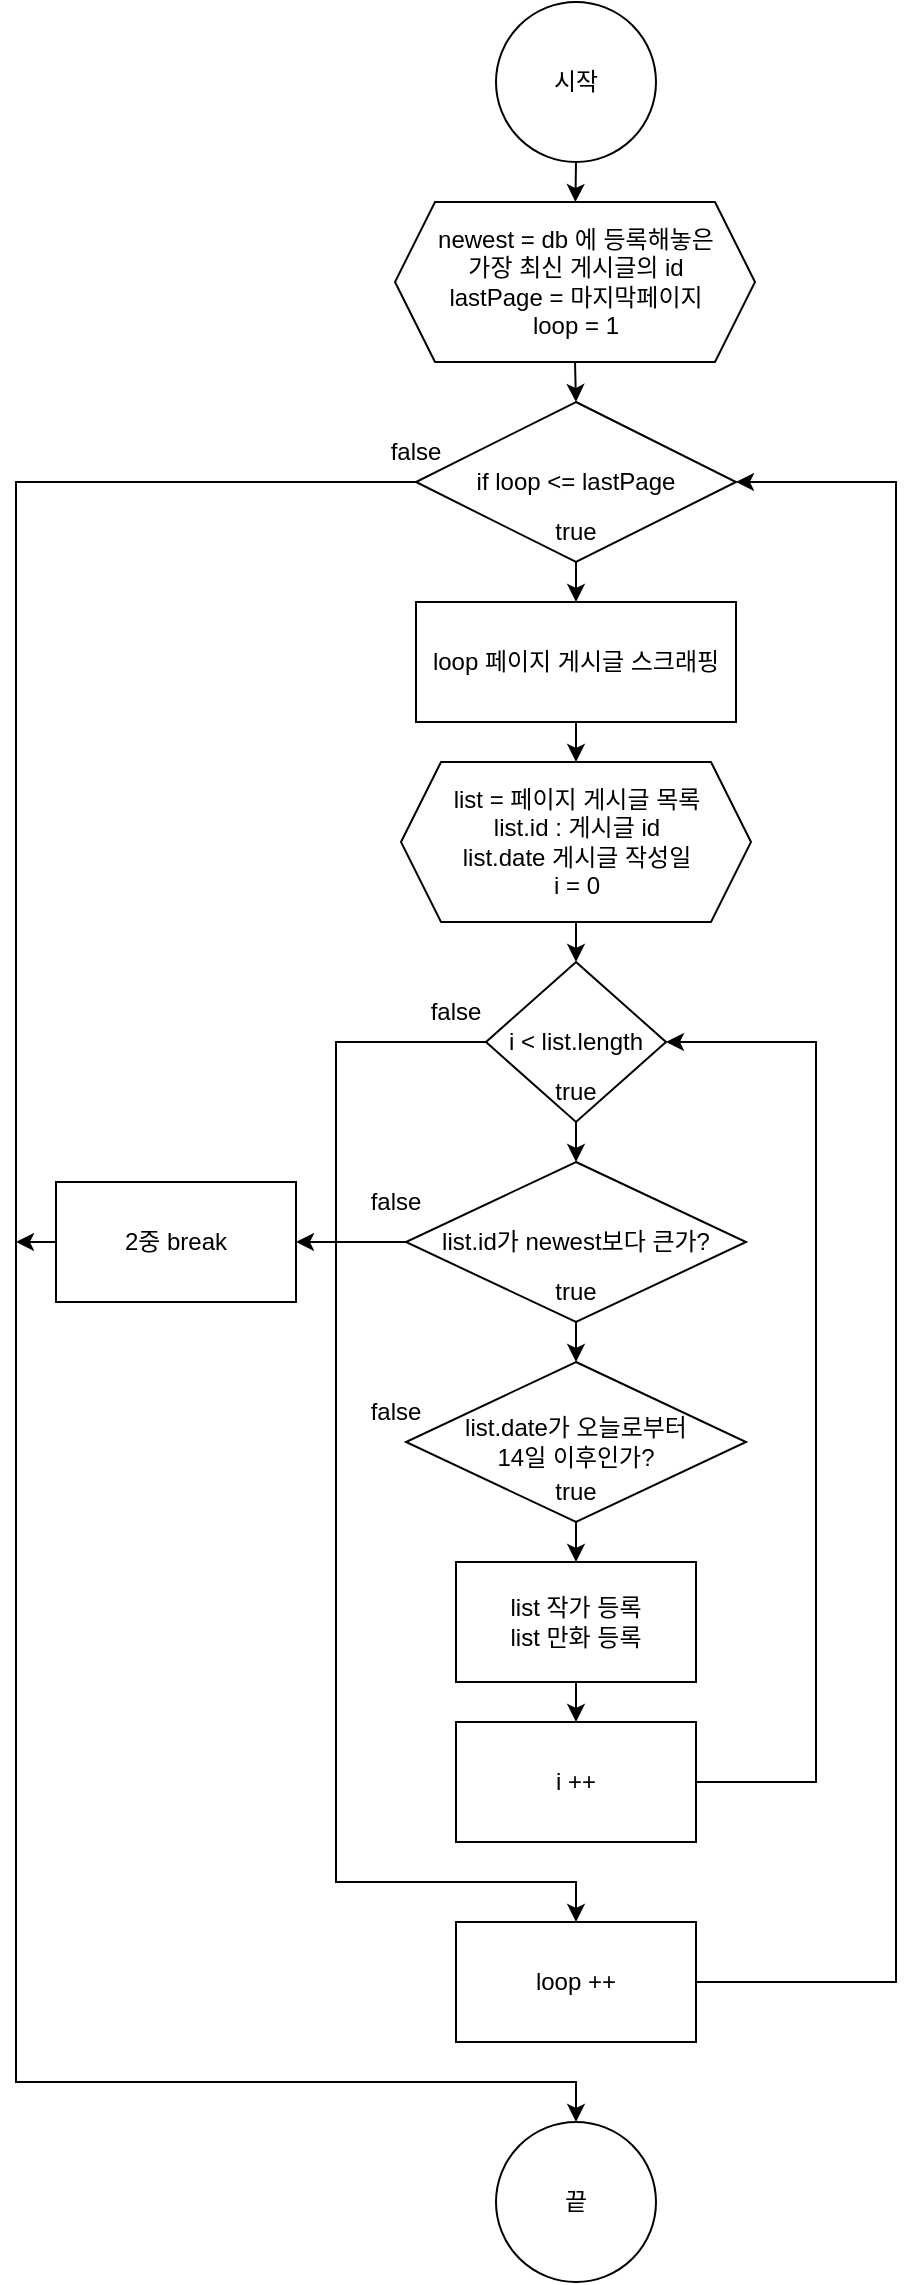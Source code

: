 <mxfile version="22.1.7" type="github">
  <diagram name="페이지-1" id="eirXu-5iLsmKvB1Whs5A">
    <mxGraphModel dx="1687" dy="892" grid="1" gridSize="10" guides="1" tooltips="1" connect="1" arrows="1" fold="1" page="1" pageScale="1" pageWidth="827" pageHeight="1169" math="0" shadow="0">
      <root>
        <mxCell id="0" />
        <mxCell id="1" parent="0" />
        <mxCell id="z0yr7fuDRl8bydqJ9-D1-22" value="&lt;font style=&quot;vertical-align: inherit;&quot;&gt;&lt;font style=&quot;vertical-align: inherit;&quot;&gt;&lt;font style=&quot;vertical-align: inherit;&quot;&gt;&lt;font style=&quot;vertical-align: inherit;&quot;&gt;시작&lt;/font&gt;&lt;/font&gt;&lt;/font&gt;&lt;/font&gt;" style="ellipse;whiteSpace=wrap;html=1;aspect=fixed;" parent="1" vertex="1">
          <mxGeometry x="360" width="80" height="80" as="geometry" />
        </mxCell>
        <mxCell id="z0yr7fuDRl8bydqJ9-D1-23" value="&lt;font style=&quot;vertical-align: inherit;&quot;&gt;&lt;font style=&quot;vertical-align: inherit;&quot;&gt;&lt;font style=&quot;vertical-align: inherit;&quot;&gt;&lt;font style=&quot;vertical-align: inherit;&quot;&gt;끝&lt;/font&gt;&lt;/font&gt;&lt;/font&gt;&lt;/font&gt;" style="ellipse;whiteSpace=wrap;html=1;aspect=fixed;" parent="1" vertex="1">
          <mxGeometry x="360" y="1060" width="80" height="80" as="geometry" />
        </mxCell>
        <mxCell id="z0yr7fuDRl8bydqJ9-D1-27" value="" style="endArrow=classic;html=1;rounded=0;" parent="1" source="z0yr7fuDRl8bydqJ9-D1-22" edge="1" target="z0yr7fuDRl8bydqJ9-D1-40">
          <mxGeometry width="50" height="50" relative="1" as="geometry">
            <mxPoint x="380" y="260" as="sourcePoint" />
            <mxPoint x="420" y="100" as="targetPoint" />
          </mxGeometry>
        </mxCell>
        <mxCell id="z0yr7fuDRl8bydqJ9-D1-40" value="newest = db 에 등록해놓은&lt;br&gt;가장 최신 게시글의 id&lt;br&gt;lastPage = 마지막페이지&lt;br&gt;loop = 1" style="shape=hexagon;perimeter=hexagonPerimeter2;whiteSpace=wrap;html=1;fixedSize=1;" parent="1" vertex="1">
          <mxGeometry x="309.5" y="100" width="180" height="80" as="geometry" />
        </mxCell>
        <mxCell id="z0yr7fuDRl8bydqJ9-D1-41" value="if loop &amp;lt;= lastPage" style="rhombus;whiteSpace=wrap;html=1;" parent="1" vertex="1">
          <mxGeometry x="320" y="200" width="160" height="80" as="geometry" />
        </mxCell>
        <mxCell id="kaoOHkwB7VfJbTtcCF0k-1" value="true" style="text;html=1;strokeColor=none;fillColor=none;align=center;verticalAlign=middle;whiteSpace=wrap;rounded=0;" vertex="1" parent="1">
          <mxGeometry x="370" y="250" width="60" height="30" as="geometry" />
        </mxCell>
        <mxCell id="kaoOHkwB7VfJbTtcCF0k-2" value="false" style="text;html=1;strokeColor=none;fillColor=none;align=center;verticalAlign=middle;whiteSpace=wrap;rounded=0;" vertex="1" parent="1">
          <mxGeometry x="280" y="690" width="60" height="30" as="geometry" />
        </mxCell>
        <mxCell id="kaoOHkwB7VfJbTtcCF0k-3" value="loop 페이지 게시글 스크래핑" style="rounded=0;whiteSpace=wrap;html=1;" vertex="1" parent="1">
          <mxGeometry x="320" y="300" width="160" height="60" as="geometry" />
        </mxCell>
        <mxCell id="kaoOHkwB7VfJbTtcCF0k-4" value="list = 페이지 게시글 목록&lt;br&gt;list.id : 게시글 id&lt;br&gt;list.date 게시글 작성일&lt;br&gt;i = 0" style="shape=hexagon;perimeter=hexagonPerimeter2;whiteSpace=wrap;html=1;fixedSize=1;" vertex="1" parent="1">
          <mxGeometry x="312.5" y="380" width="175" height="80" as="geometry" />
        </mxCell>
        <mxCell id="kaoOHkwB7VfJbTtcCF0k-5" value="list.date가 오늘로부터&lt;br&gt;14일 이후인가?" style="rhombus;whiteSpace=wrap;html=1;" vertex="1" parent="1">
          <mxGeometry x="315" y="680" width="170" height="80" as="geometry" />
        </mxCell>
        <mxCell id="kaoOHkwB7VfJbTtcCF0k-6" value="true" style="text;html=1;strokeColor=none;fillColor=none;align=center;verticalAlign=middle;whiteSpace=wrap;rounded=0;" vertex="1" parent="1">
          <mxGeometry x="370" y="730" width="60" height="30" as="geometry" />
        </mxCell>
        <mxCell id="kaoOHkwB7VfJbTtcCF0k-7" value="false" style="text;html=1;strokeColor=none;fillColor=none;align=center;verticalAlign=middle;whiteSpace=wrap;rounded=0;" vertex="1" parent="1">
          <mxGeometry x="280" y="585" width="60" height="30" as="geometry" />
        </mxCell>
        <mxCell id="kaoOHkwB7VfJbTtcCF0k-8" value="list.id가 newest보다 큰가?" style="rhombus;whiteSpace=wrap;html=1;" vertex="1" parent="1">
          <mxGeometry x="315" y="580" width="170" height="80" as="geometry" />
        </mxCell>
        <mxCell id="kaoOHkwB7VfJbTtcCF0k-9" value="true" style="text;html=1;strokeColor=none;fillColor=none;align=center;verticalAlign=middle;whiteSpace=wrap;rounded=0;" vertex="1" parent="1">
          <mxGeometry x="370" y="630" width="60" height="30" as="geometry" />
        </mxCell>
        <mxCell id="kaoOHkwB7VfJbTtcCF0k-13" value="" style="endArrow=classic;html=1;rounded=0;exitX=0;exitY=0.5;exitDx=0;exitDy=0;entryX=1;entryY=0.5;entryDx=0;entryDy=0;" edge="1" parent="1" source="kaoOHkwB7VfJbTtcCF0k-8" target="kaoOHkwB7VfJbTtcCF0k-38">
          <mxGeometry width="50" height="50" relative="1" as="geometry">
            <mxPoint x="320" y="635" as="sourcePoint" />
            <mxPoint x="280" y="590" as="targetPoint" />
            <Array as="points" />
          </mxGeometry>
        </mxCell>
        <mxCell id="kaoOHkwB7VfJbTtcCF0k-14" value="list 작가 등록&lt;br&gt;list 만화 등록" style="rounded=0;whiteSpace=wrap;html=1;" vertex="1" parent="1">
          <mxGeometry x="340" y="780" width="120" height="60" as="geometry" />
        </mxCell>
        <mxCell id="kaoOHkwB7VfJbTtcCF0k-17" value="i &amp;lt; list.length" style="rhombus;whiteSpace=wrap;html=1;" vertex="1" parent="1">
          <mxGeometry x="355" y="480" width="90" height="80" as="geometry" />
        </mxCell>
        <mxCell id="kaoOHkwB7VfJbTtcCF0k-18" value="true" style="text;html=1;strokeColor=none;fillColor=none;align=center;verticalAlign=middle;whiteSpace=wrap;rounded=0;" vertex="1" parent="1">
          <mxGeometry x="370" y="530" width="60" height="30" as="geometry" />
        </mxCell>
        <mxCell id="kaoOHkwB7VfJbTtcCF0k-19" value="" style="endArrow=classic;html=1;rounded=0;exitX=0;exitY=0.5;exitDx=0;exitDy=0;" edge="1" parent="1" source="z0yr7fuDRl8bydqJ9-D1-41" target="z0yr7fuDRl8bydqJ9-D1-23">
          <mxGeometry width="50" height="50" relative="1" as="geometry">
            <mxPoint x="230" y="260.0" as="sourcePoint" />
            <mxPoint x="50" y="160" as="targetPoint" />
            <Array as="points">
              <mxPoint x="120" y="240" />
              <mxPoint x="120" y="1040" />
              <mxPoint x="400" y="1040" />
            </Array>
          </mxGeometry>
        </mxCell>
        <mxCell id="kaoOHkwB7VfJbTtcCF0k-20" value="false" style="text;html=1;strokeColor=none;fillColor=none;align=center;verticalAlign=middle;whiteSpace=wrap;rounded=0;" vertex="1" parent="1">
          <mxGeometry x="290" y="210" width="60" height="30" as="geometry" />
        </mxCell>
        <mxCell id="kaoOHkwB7VfJbTtcCF0k-21" value="loop ++" style="rounded=0;whiteSpace=wrap;html=1;" vertex="1" parent="1">
          <mxGeometry x="340" y="960" width="120" height="60" as="geometry" />
        </mxCell>
        <mxCell id="kaoOHkwB7VfJbTtcCF0k-22" value="" style="endArrow=classic;html=1;rounded=0;exitX=1;exitY=0.5;exitDx=0;exitDy=0;entryX=1;entryY=0.5;entryDx=0;entryDy=0;" edge="1" parent="1" source="kaoOHkwB7VfJbTtcCF0k-21" target="z0yr7fuDRl8bydqJ9-D1-41">
          <mxGeometry width="50" height="50" relative="1" as="geometry">
            <mxPoint x="460" y="870" as="sourcePoint" />
            <mxPoint x="560" y="240" as="targetPoint" />
            <Array as="points">
              <mxPoint x="560" y="990" />
              <mxPoint x="560" y="240" />
            </Array>
          </mxGeometry>
        </mxCell>
        <mxCell id="kaoOHkwB7VfJbTtcCF0k-26" value="i ++" style="rounded=0;whiteSpace=wrap;html=1;" vertex="1" parent="1">
          <mxGeometry x="340" y="860" width="120" height="60" as="geometry" />
        </mxCell>
        <mxCell id="kaoOHkwB7VfJbTtcCF0k-27" value="" style="endArrow=classic;html=1;rounded=0;exitX=1;exitY=0.5;exitDx=0;exitDy=0;entryX=1;entryY=0.5;entryDx=0;entryDy=0;" edge="1" parent="1" source="kaoOHkwB7VfJbTtcCF0k-26" target="kaoOHkwB7VfJbTtcCF0k-17">
          <mxGeometry width="50" height="50" relative="1" as="geometry">
            <mxPoint x="480" y="840" as="sourcePoint" />
            <mxPoint x="530" y="790" as="targetPoint" />
            <Array as="points">
              <mxPoint x="520" y="890" />
              <mxPoint x="520" y="520" />
            </Array>
          </mxGeometry>
        </mxCell>
        <mxCell id="kaoOHkwB7VfJbTtcCF0k-28" value="" style="endArrow=classic;html=1;rounded=0;exitX=0.5;exitY=1;exitDx=0;exitDy=0;entryX=0.5;entryY=0;entryDx=0;entryDy=0;" edge="1" parent="1" source="kaoOHkwB7VfJbTtcCF0k-18" target="kaoOHkwB7VfJbTtcCF0k-8">
          <mxGeometry width="50" height="50" relative="1" as="geometry">
            <mxPoint x="480" y="730" as="sourcePoint" />
            <mxPoint x="530" y="680" as="targetPoint" />
          </mxGeometry>
        </mxCell>
        <mxCell id="kaoOHkwB7VfJbTtcCF0k-29" value="" style="endArrow=classic;html=1;rounded=0;entryX=0.5;entryY=0;entryDx=0;entryDy=0;exitX=0.5;exitY=1;exitDx=0;exitDy=0;" edge="1" parent="1" source="kaoOHkwB7VfJbTtcCF0k-8" target="kaoOHkwB7VfJbTtcCF0k-5">
          <mxGeometry width="50" height="50" relative="1" as="geometry">
            <mxPoint x="480" y="730" as="sourcePoint" />
            <mxPoint x="530" y="680" as="targetPoint" />
          </mxGeometry>
        </mxCell>
        <mxCell id="kaoOHkwB7VfJbTtcCF0k-30" value="" style="endArrow=classic;html=1;rounded=0;exitX=0.5;exitY=1;exitDx=0;exitDy=0;entryX=0.5;entryY=0;entryDx=0;entryDy=0;" edge="1" parent="1" source="kaoOHkwB7VfJbTtcCF0k-5" target="kaoOHkwB7VfJbTtcCF0k-14">
          <mxGeometry width="50" height="50" relative="1" as="geometry">
            <mxPoint x="480" y="730" as="sourcePoint" />
            <mxPoint x="530" y="680" as="targetPoint" />
          </mxGeometry>
        </mxCell>
        <mxCell id="kaoOHkwB7VfJbTtcCF0k-31" value="" style="endArrow=classic;html=1;rounded=0;exitX=0.5;exitY=1;exitDx=0;exitDy=0;" edge="1" parent="1" source="kaoOHkwB7VfJbTtcCF0k-14" target="kaoOHkwB7VfJbTtcCF0k-26">
          <mxGeometry width="50" height="50" relative="1" as="geometry">
            <mxPoint x="480" y="730" as="sourcePoint" />
            <mxPoint x="530" y="680" as="targetPoint" />
          </mxGeometry>
        </mxCell>
        <mxCell id="kaoOHkwB7VfJbTtcCF0k-32" value="false" style="text;html=1;strokeColor=none;fillColor=none;align=center;verticalAlign=middle;whiteSpace=wrap;rounded=0;" vertex="1" parent="1">
          <mxGeometry x="310" y="490" width="60" height="30" as="geometry" />
        </mxCell>
        <mxCell id="kaoOHkwB7VfJbTtcCF0k-33" value="" style="endArrow=classic;html=1;rounded=0;exitX=0;exitY=0.5;exitDx=0;exitDy=0;entryX=0.5;entryY=0;entryDx=0;entryDy=0;" edge="1" parent="1" source="kaoOHkwB7VfJbTtcCF0k-17" target="kaoOHkwB7VfJbTtcCF0k-21">
          <mxGeometry width="50" height="50" relative="1" as="geometry">
            <mxPoint x="480" y="730" as="sourcePoint" />
            <mxPoint x="530" y="680" as="targetPoint" />
            <Array as="points">
              <mxPoint x="280" y="520" />
              <mxPoint x="280" y="940" />
              <mxPoint x="400" y="940" />
              <mxPoint x="400" y="960" />
            </Array>
          </mxGeometry>
        </mxCell>
        <mxCell id="kaoOHkwB7VfJbTtcCF0k-34" value="" style="endArrow=classic;html=1;rounded=0;exitX=0.5;exitY=1;exitDx=0;exitDy=0;entryX=0.5;entryY=0;entryDx=0;entryDy=0;" edge="1" parent="1" source="kaoOHkwB7VfJbTtcCF0k-4" target="kaoOHkwB7VfJbTtcCF0k-17">
          <mxGeometry width="50" height="50" relative="1" as="geometry">
            <mxPoint x="480" y="500" as="sourcePoint" />
            <mxPoint x="510" y="500" as="targetPoint" />
          </mxGeometry>
        </mxCell>
        <mxCell id="kaoOHkwB7VfJbTtcCF0k-35" value="" style="endArrow=classic;html=1;rounded=0;entryX=0.5;entryY=0;entryDx=0;entryDy=0;exitX=0.5;exitY=1;exitDx=0;exitDy=0;" edge="1" parent="1" source="kaoOHkwB7VfJbTtcCF0k-3" target="kaoOHkwB7VfJbTtcCF0k-4">
          <mxGeometry width="50" height="50" relative="1" as="geometry">
            <mxPoint x="480" y="500" as="sourcePoint" />
            <mxPoint x="530" y="450" as="targetPoint" />
          </mxGeometry>
        </mxCell>
        <mxCell id="kaoOHkwB7VfJbTtcCF0k-36" value="" style="endArrow=classic;html=1;rounded=0;entryX=0.5;entryY=0;entryDx=0;entryDy=0;exitX=0.5;exitY=1;exitDx=0;exitDy=0;" edge="1" parent="1" source="kaoOHkwB7VfJbTtcCF0k-1" target="kaoOHkwB7VfJbTtcCF0k-3">
          <mxGeometry width="50" height="50" relative="1" as="geometry">
            <mxPoint x="480" y="500" as="sourcePoint" />
            <mxPoint x="530" y="450" as="targetPoint" />
          </mxGeometry>
        </mxCell>
        <mxCell id="kaoOHkwB7VfJbTtcCF0k-37" value="" style="endArrow=classic;html=1;rounded=0;entryX=0.5;entryY=0;entryDx=0;entryDy=0;exitX=0.5;exitY=1;exitDx=0;exitDy=0;" edge="1" parent="1" source="z0yr7fuDRl8bydqJ9-D1-40" target="z0yr7fuDRl8bydqJ9-D1-41">
          <mxGeometry width="50" height="50" relative="1" as="geometry">
            <mxPoint x="600" y="170" as="sourcePoint" />
            <mxPoint x="530" y="220" as="targetPoint" />
          </mxGeometry>
        </mxCell>
        <mxCell id="kaoOHkwB7VfJbTtcCF0k-38" value="2중 break" style="rounded=0;whiteSpace=wrap;html=1;" vertex="1" parent="1">
          <mxGeometry x="140" y="590" width="120" height="60" as="geometry" />
        </mxCell>
        <mxCell id="kaoOHkwB7VfJbTtcCF0k-39" value="" style="endArrow=classic;html=1;rounded=0;exitX=0;exitY=0.5;exitDx=0;exitDy=0;" edge="1" parent="1" source="kaoOHkwB7VfJbTtcCF0k-38">
          <mxGeometry width="50" height="50" relative="1" as="geometry">
            <mxPoint x="180" y="640" as="sourcePoint" />
            <mxPoint x="120" y="620" as="targetPoint" />
          </mxGeometry>
        </mxCell>
      </root>
    </mxGraphModel>
  </diagram>
</mxfile>
